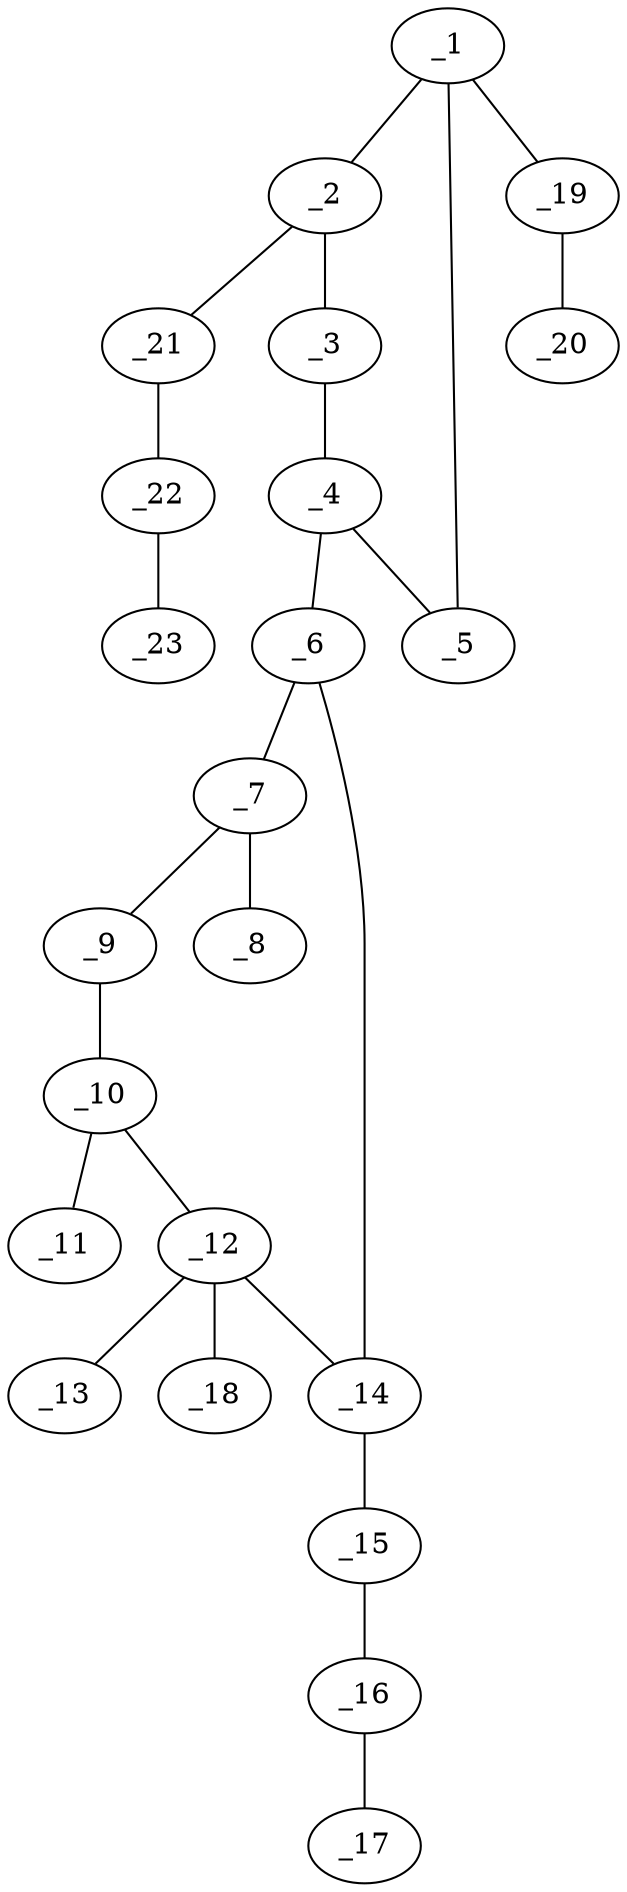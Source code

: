 graph molid647644 {
	_1	 [charge=0,
		chem=1,
		symbol="C  ",
		x="5.9641",
		y="1.4514"];
	_2	 [charge=0,
		chem=1,
		symbol="C  ",
		x="4.9641",
		y="1.4514"];
	_1 -- _2	 [valence=1];
	_5	 [charge=0,
		chem=2,
		symbol="O  ",
		x="6.2731",
		y="0.5003"];
	_1 -- _5	 [valence=1];
	_19	 [charge=0,
		chem=1,
		symbol="C  ",
		x="6.5519",
		y="2.2604"];
	_1 -- _19	 [valence=1];
	_3	 [charge=0,
		chem=1,
		symbol="C  ",
		x="4.6551",
		y="0.5003"];
	_2 -- _3	 [valence=1];
	_21	 [charge=0,
		chem=4,
		symbol="N  ",
		x="4.3763",
		y="2.2604"];
	_2 -- _21	 [valence=1];
	_4	 [charge=0,
		chem=1,
		symbol="C  ",
		x="5.4641",
		y="-0.0875"];
	_3 -- _4	 [valence=1];
	_4 -- _5	 [valence=1];
	_6	 [charge=0,
		chem=4,
		symbol="N  ",
		x="5.4641",
		y="-1.0875"];
	_4 -- _6	 [valence=1];
	_7	 [charge=0,
		chem=1,
		symbol="C  ",
		x="6.3301",
		y="-1.5875"];
	_6 -- _7	 [valence=1];
	_14	 [charge=0,
		chem=1,
		symbol="C  ",
		x="4.5981",
		y="-1.5875"];
	_6 -- _14	 [valence=1];
	_8	 [charge=0,
		chem=2,
		symbol="O  ",
		x="7.1962",
		y="-1.0875"];
	_7 -- _8	 [valence=2];
	_9	 [charge=0,
		chem=4,
		symbol="N  ",
		x="6.3301",
		y="-2.5875"];
	_7 -- _9	 [valence=1];
	_10	 [charge=0,
		chem=1,
		symbol="C  ",
		x="5.4641",
		y="-3.0875"];
	_9 -- _10	 [valence=1];
	_11	 [charge=0,
		chem=2,
		symbol="O  ",
		x="5.4641",
		y="-4.0875"];
	_10 -- _11	 [valence=2];
	_12	 [charge=0,
		chem=1,
		symbol="C  ",
		x="4.5981",
		y="-2.5875"];
	_10 -- _12	 [valence=1];
	_13	 [charge=0,
		chem=1,
		symbol="C  ",
		x="4.0981",
		y="-3.4535"];
	_12 -- _13	 [valence=1];
	_12 -- _14	 [valence=1];
	_18	 [charge=0,
		chem=10,
		symbol="Br ",
		x="3.5981",
		y="-2.5875"];
	_12 -- _18	 [valence=1];
	_15	 [charge=0,
		chem=2,
		symbol="O  ",
		x="3.7321",
		y="-1.0875"];
	_14 -- _15	 [valence=1];
	_16	 [charge=0,
		chem=1,
		symbol="C  ",
		x="2.866",
		y="-1.5875"];
	_15 -- _16	 [valence=1];
	_17	 [charge=0,
		chem=1,
		symbol="C  ",
		x=2,
		y="-1.0875"];
	_16 -- _17	 [valence=1];
	_20	 [charge=0,
		chem=2,
		symbol="O  ",
		x="7.5464",
		y="2.1558"];
	_19 -- _20	 [valence=1];
	_22	 [charge=1,
		chem=4,
		symbol="N  ",
		x="4.7831",
		y="3.1739"];
	_21 -- _22	 [valence=2];
	_23	 [charge="-1",
		chem=4,
		symbol="N  ",
		x="5.1898",
		y="4.0875"];
	_22 -- _23	 [valence=2];
}

